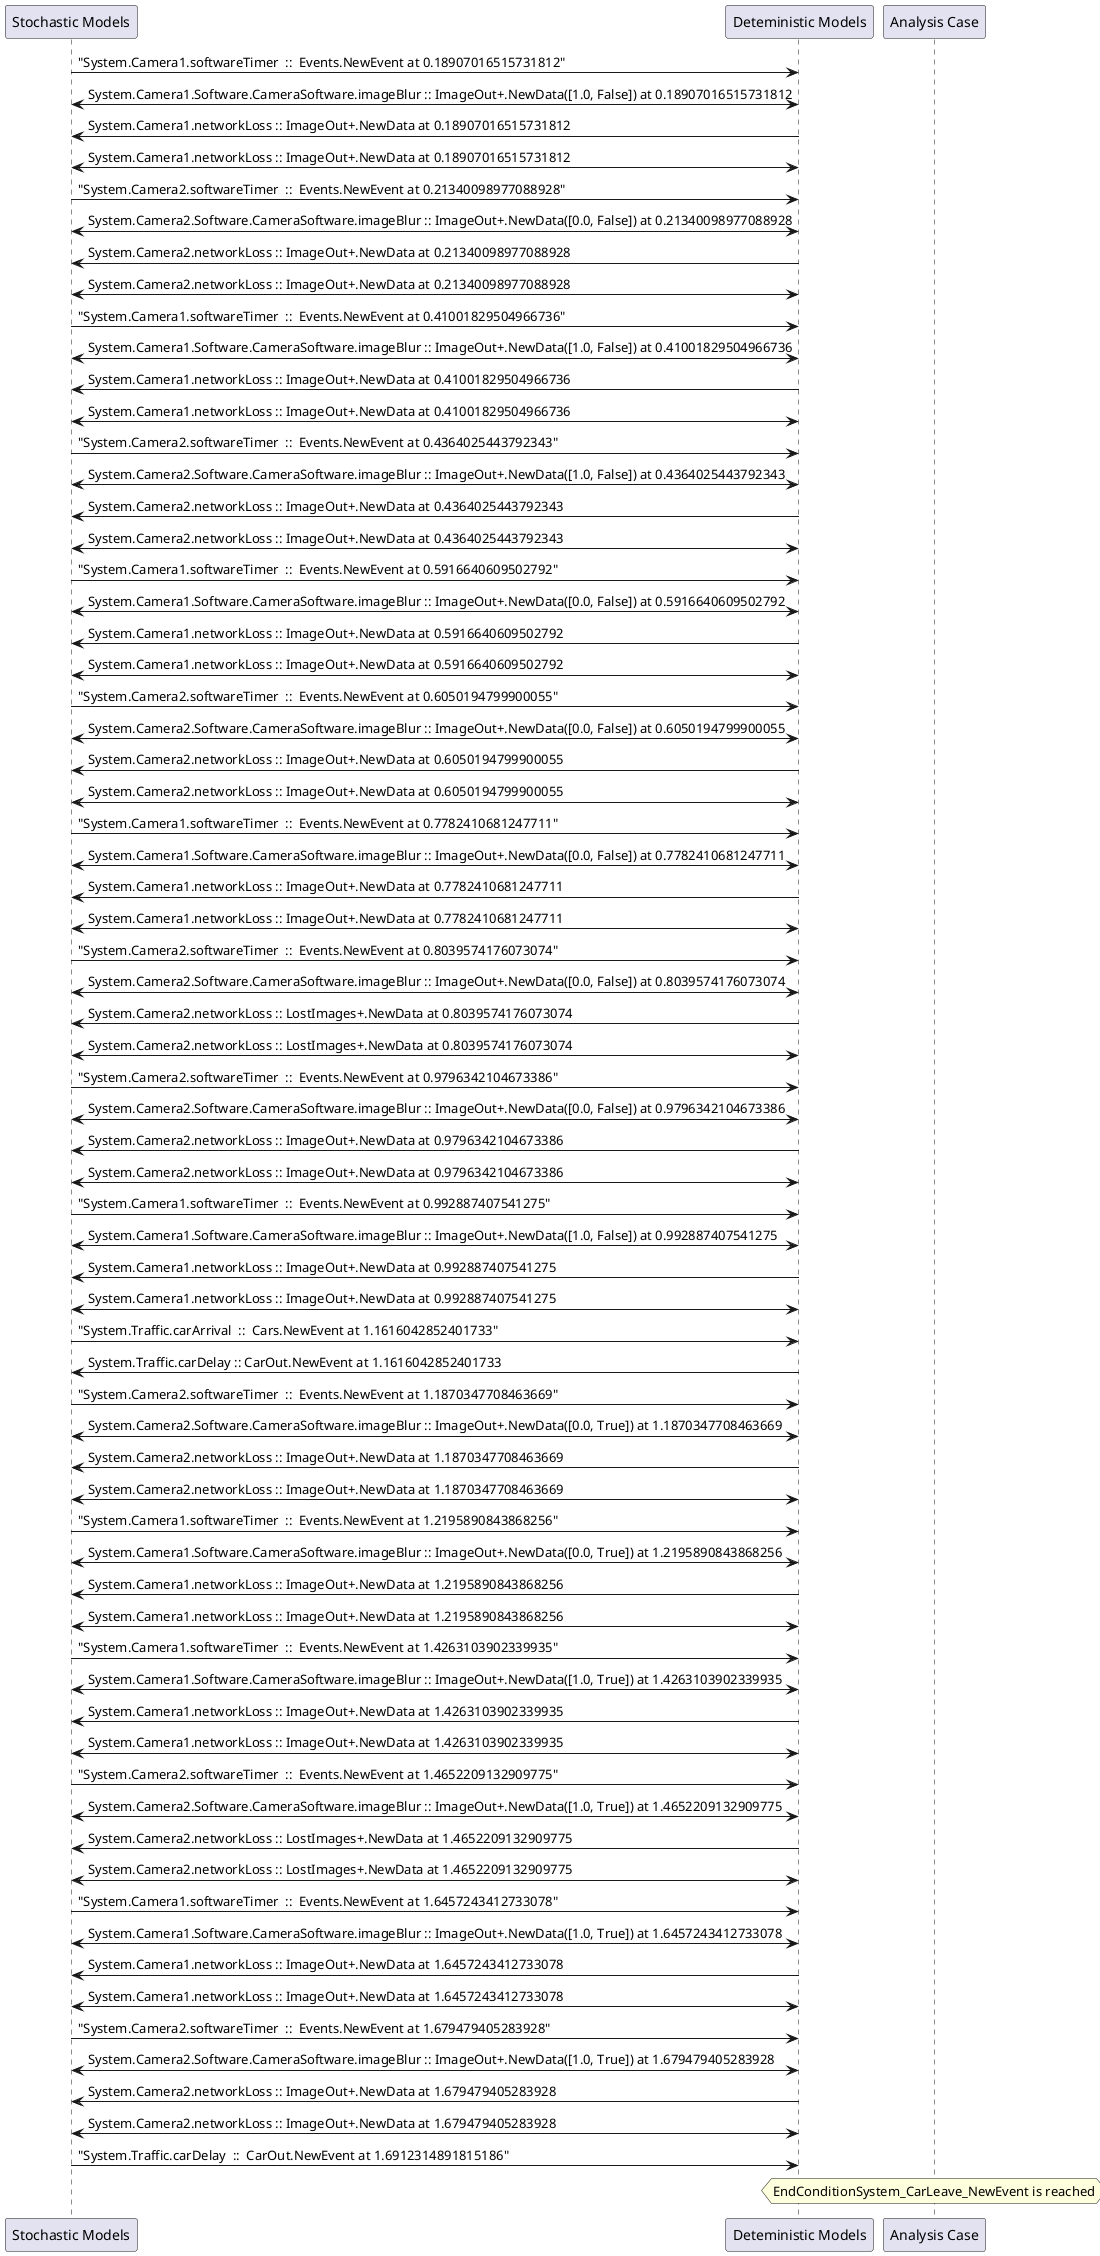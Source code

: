 
	@startuml
	participant "Stochastic Models" as stochmodel
	participant "Deteministic Models" as detmodel
	participant "Analysis Case" as analysis
	{9267_stop} stochmodel -> detmodel : "System.Camera1.softwareTimer  ::  Events.NewEvent at 0.18907016515731812"
detmodel <-> stochmodel : System.Camera1.Software.CameraSoftware.imageBlur :: ImageOut+.NewData([1.0, False]) at 0.18907016515731812
detmodel -> stochmodel : System.Camera1.networkLoss :: ImageOut+.NewData at 0.18907016515731812
detmodel <-> stochmodel : System.Camera1.networkLoss :: ImageOut+.NewData at 0.18907016515731812
{9282_stop} stochmodel -> detmodel : "System.Camera2.softwareTimer  ::  Events.NewEvent at 0.21340098977088928"
detmodel <-> stochmodel : System.Camera2.Software.CameraSoftware.imageBlur :: ImageOut+.NewData([0.0, False]) at 0.21340098977088928
detmodel -> stochmodel : System.Camera2.networkLoss :: ImageOut+.NewData at 0.21340098977088928
detmodel <-> stochmodel : System.Camera2.networkLoss :: ImageOut+.NewData at 0.21340098977088928
{9268_stop} stochmodel -> detmodel : "System.Camera1.softwareTimer  ::  Events.NewEvent at 0.41001829504966736"
detmodel <-> stochmodel : System.Camera1.Software.CameraSoftware.imageBlur :: ImageOut+.NewData([1.0, False]) at 0.41001829504966736
detmodel -> stochmodel : System.Camera1.networkLoss :: ImageOut+.NewData at 0.41001829504966736
detmodel <-> stochmodel : System.Camera1.networkLoss :: ImageOut+.NewData at 0.41001829504966736
{9283_stop} stochmodel -> detmodel : "System.Camera2.softwareTimer  ::  Events.NewEvent at 0.4364025443792343"
detmodel <-> stochmodel : System.Camera2.Software.CameraSoftware.imageBlur :: ImageOut+.NewData([1.0, False]) at 0.4364025443792343
detmodel -> stochmodel : System.Camera2.networkLoss :: ImageOut+.NewData at 0.4364025443792343
detmodel <-> stochmodel : System.Camera2.networkLoss :: ImageOut+.NewData at 0.4364025443792343
{9269_stop} stochmodel -> detmodel : "System.Camera1.softwareTimer  ::  Events.NewEvent at 0.5916640609502792"
detmodel <-> stochmodel : System.Camera1.Software.CameraSoftware.imageBlur :: ImageOut+.NewData([0.0, False]) at 0.5916640609502792
detmodel -> stochmodel : System.Camera1.networkLoss :: ImageOut+.NewData at 0.5916640609502792
detmodel <-> stochmodel : System.Camera1.networkLoss :: ImageOut+.NewData at 0.5916640609502792
{9284_stop} stochmodel -> detmodel : "System.Camera2.softwareTimer  ::  Events.NewEvent at 0.6050194799900055"
detmodel <-> stochmodel : System.Camera2.Software.CameraSoftware.imageBlur :: ImageOut+.NewData([0.0, False]) at 0.6050194799900055
detmodel -> stochmodel : System.Camera2.networkLoss :: ImageOut+.NewData at 0.6050194799900055
detmodel <-> stochmodel : System.Camera2.networkLoss :: ImageOut+.NewData at 0.6050194799900055
{9270_stop} stochmodel -> detmodel : "System.Camera1.softwareTimer  ::  Events.NewEvent at 0.7782410681247711"
detmodel <-> stochmodel : System.Camera1.Software.CameraSoftware.imageBlur :: ImageOut+.NewData([0.0, False]) at 0.7782410681247711
detmodel -> stochmodel : System.Camera1.networkLoss :: ImageOut+.NewData at 0.7782410681247711
detmodel <-> stochmodel : System.Camera1.networkLoss :: ImageOut+.NewData at 0.7782410681247711
{9285_stop} stochmodel -> detmodel : "System.Camera2.softwareTimer  ::  Events.NewEvent at 0.8039574176073074"
detmodel <-> stochmodel : System.Camera2.Software.CameraSoftware.imageBlur :: ImageOut+.NewData([0.0, False]) at 0.8039574176073074
detmodel -> stochmodel : System.Camera2.networkLoss :: LostImages+.NewData at 0.8039574176073074
detmodel <-> stochmodel : System.Camera2.networkLoss :: LostImages+.NewData at 0.8039574176073074
{9286_stop} stochmodel -> detmodel : "System.Camera2.softwareTimer  ::  Events.NewEvent at 0.9796342104673386"
detmodel <-> stochmodel : System.Camera2.Software.CameraSoftware.imageBlur :: ImageOut+.NewData([0.0, False]) at 0.9796342104673386
detmodel -> stochmodel : System.Camera2.networkLoss :: ImageOut+.NewData at 0.9796342104673386
detmodel <-> stochmodel : System.Camera2.networkLoss :: ImageOut+.NewData at 0.9796342104673386
{9271_stop} stochmodel -> detmodel : "System.Camera1.softwareTimer  ::  Events.NewEvent at 0.992887407541275"
detmodel <-> stochmodel : System.Camera1.Software.CameraSoftware.imageBlur :: ImageOut+.NewData([1.0, False]) at 0.992887407541275
detmodel -> stochmodel : System.Camera1.networkLoss :: ImageOut+.NewData at 0.992887407541275
detmodel <-> stochmodel : System.Camera1.networkLoss :: ImageOut+.NewData at 0.992887407541275
{9297_stop} stochmodel -> detmodel : "System.Traffic.carArrival  ::  Cars.NewEvent at 1.1616042852401733"
{9303_start} detmodel -> stochmodel : System.Traffic.carDelay :: CarOut.NewEvent at 1.1616042852401733
{9287_stop} stochmodel -> detmodel : "System.Camera2.softwareTimer  ::  Events.NewEvent at 1.1870347708463669"
detmodel <-> stochmodel : System.Camera2.Software.CameraSoftware.imageBlur :: ImageOut+.NewData([0.0, True]) at 1.1870347708463669
detmodel -> stochmodel : System.Camera2.networkLoss :: ImageOut+.NewData at 1.1870347708463669
detmodel <-> stochmodel : System.Camera2.networkLoss :: ImageOut+.NewData at 1.1870347708463669
{9272_stop} stochmodel -> detmodel : "System.Camera1.softwareTimer  ::  Events.NewEvent at 1.2195890843868256"
detmodel <-> stochmodel : System.Camera1.Software.CameraSoftware.imageBlur :: ImageOut+.NewData([0.0, True]) at 1.2195890843868256
detmodel -> stochmodel : System.Camera1.networkLoss :: ImageOut+.NewData at 1.2195890843868256
detmodel <-> stochmodel : System.Camera1.networkLoss :: ImageOut+.NewData at 1.2195890843868256
{9273_stop} stochmodel -> detmodel : "System.Camera1.softwareTimer  ::  Events.NewEvent at 1.4263103902339935"
detmodel <-> stochmodel : System.Camera1.Software.CameraSoftware.imageBlur :: ImageOut+.NewData([1.0, True]) at 1.4263103902339935
detmodel -> stochmodel : System.Camera1.networkLoss :: ImageOut+.NewData at 1.4263103902339935
detmodel <-> stochmodel : System.Camera1.networkLoss :: ImageOut+.NewData at 1.4263103902339935
{9288_stop} stochmodel -> detmodel : "System.Camera2.softwareTimer  ::  Events.NewEvent at 1.4652209132909775"
detmodel <-> stochmodel : System.Camera2.Software.CameraSoftware.imageBlur :: ImageOut+.NewData([1.0, True]) at 1.4652209132909775
detmodel -> stochmodel : System.Camera2.networkLoss :: LostImages+.NewData at 1.4652209132909775
detmodel <-> stochmodel : System.Camera2.networkLoss :: LostImages+.NewData at 1.4652209132909775
{9274_stop} stochmodel -> detmodel : "System.Camera1.softwareTimer  ::  Events.NewEvent at 1.6457243412733078"
detmodel <-> stochmodel : System.Camera1.Software.CameraSoftware.imageBlur :: ImageOut+.NewData([1.0, True]) at 1.6457243412733078
detmodel -> stochmodel : System.Camera1.networkLoss :: ImageOut+.NewData at 1.6457243412733078
detmodel <-> stochmodel : System.Camera1.networkLoss :: ImageOut+.NewData at 1.6457243412733078
{9289_stop} stochmodel -> detmodel : "System.Camera2.softwareTimer  ::  Events.NewEvent at 1.679479405283928"
detmodel <-> stochmodel : System.Camera2.Software.CameraSoftware.imageBlur :: ImageOut+.NewData([1.0, True]) at 1.679479405283928
detmodel -> stochmodel : System.Camera2.networkLoss :: ImageOut+.NewData at 1.679479405283928
detmodel <-> stochmodel : System.Camera2.networkLoss :: ImageOut+.NewData at 1.679479405283928
{9303_stop} stochmodel -> detmodel : "System.Traffic.carDelay  ::  CarOut.NewEvent at 1.6912314891815186"
{9303_start} <-> {9303_stop} : delay
hnote over analysis 
EndConditionSystem_CarLeave_NewEvent is reached
endnote
@enduml